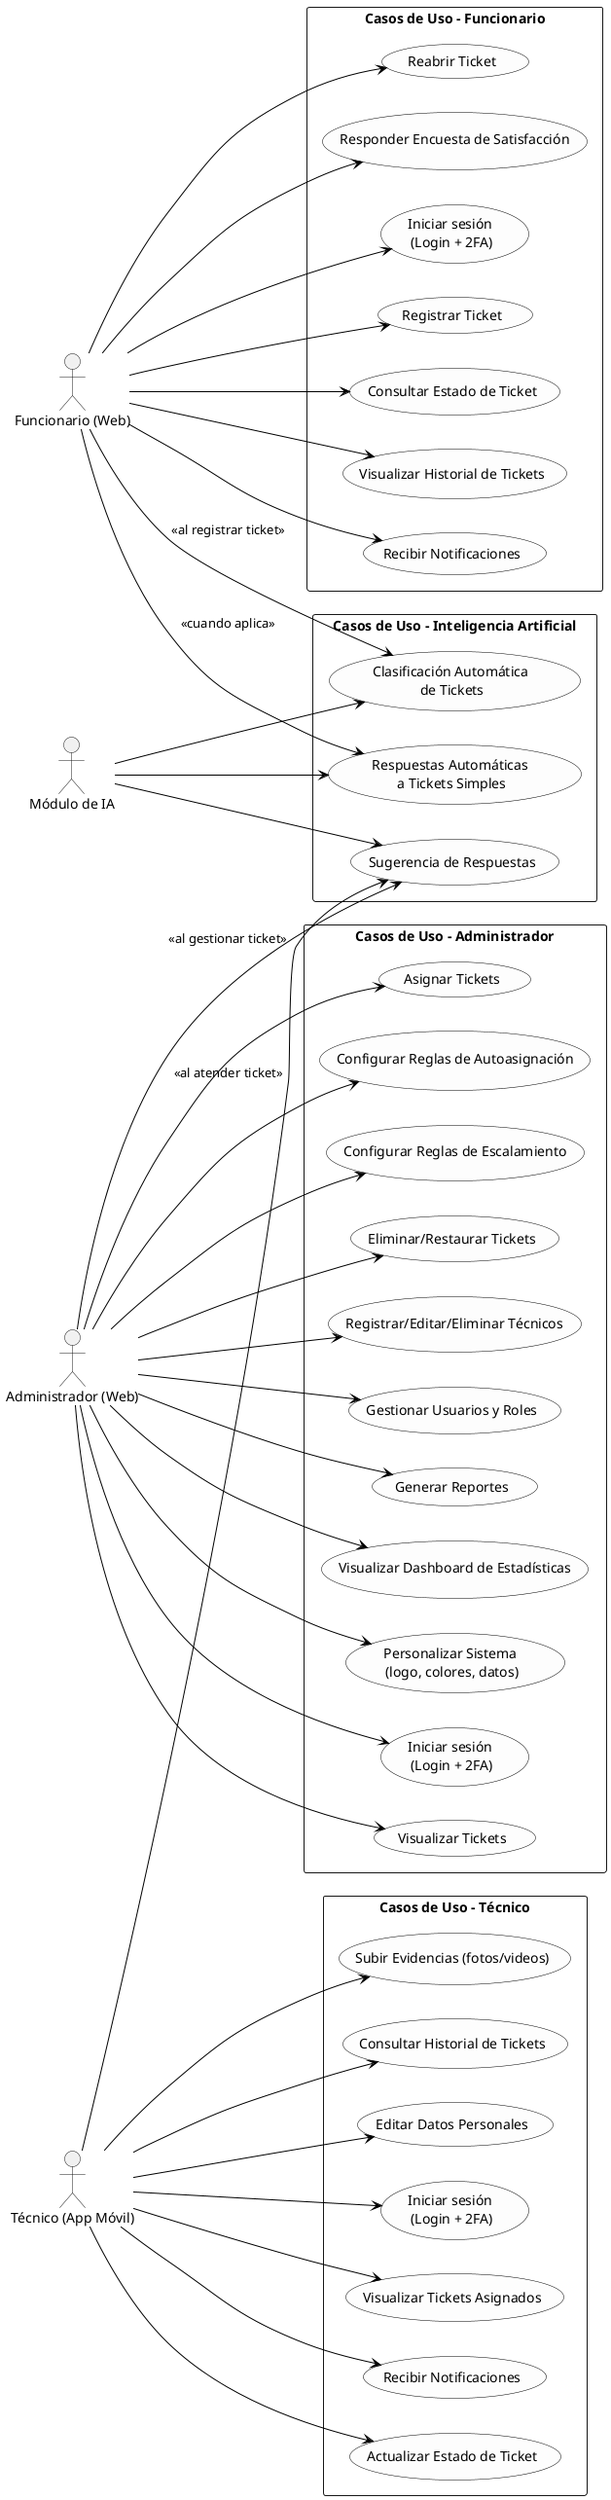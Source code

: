 @startuml
left to right direction
skinparam packageStyle rectangle
skinparam usecase {
  BackgroundColor #FDFDFD
  BorderColor Black
  ArrowColor Black
}

' Actores principales
actor "Funcionario (Web)" as Funcionario
actor "Administrador (Web)" as Admin
actor "Técnico (App Móvil)" as Tecnico
actor "Módulo de IA" as IA

' ==========================
' Casos de Uso - Funcionario
' ==========================
rectangle "Casos de Uso - Funcionario" {
  usecase F1 as "Iniciar sesión \n(Login + 2FA)"
  usecase F2 as "Registrar Ticket"
  usecase F3 as "Consultar Estado de Ticket"
  usecase F4 as "Visualizar Historial de Tickets"
  usecase F5 as "Recibir Notificaciones"
  usecase F6 as "Reabrir Ticket"
  usecase F7 as "Responder Encuesta de Satisfacción"
}

' ==========================
' Casos de Uso - Administrador
' ==========================
rectangle "Casos de Uso - Administrador" {
  usecase A1 as "Iniciar sesión \n(Login + 2FA)"
  usecase A2 as "Visualizar Tickets"
  usecase A3 as "Asignar Tickets"
  usecase A4 as "Configurar Reglas de Autoasignación"
  usecase A5 as "Configurar Reglas de Escalamiento"
  usecase A6 as "Eliminar/Restaurar Tickets"
  usecase A7 as "Registrar/Editar/Eliminar Técnicos"
  usecase A8 as "Gestionar Usuarios y Roles"
  usecase A9 as "Generar Reportes"
  usecase A10 as "Visualizar Dashboard de Estadísticas"
  usecase A11 as "Personalizar Sistema \n(logo, colores, datos)"
}

' ==========================
' Casos de Uso - Técnico
' ==========================
rectangle "Casos de Uso - Técnico" {
  usecase T1 as "Iniciar sesión \n(Login + 2FA)"
  usecase T2 as "Visualizar Tickets Asignados"
  usecase T3 as "Recibir Notificaciones"
  usecase T4 as "Actualizar Estado de Ticket"
  usecase T5 as "Subir Evidencias (fotos/videos)"
  usecase T6 as "Consultar Historial de Tickets"
  usecase T7 as "Editar Datos Personales"
}

' ==========================
' Casos de Uso - Inteligencia Artificial
' ==========================
rectangle "Casos de Uso - Inteligencia Artificial" {
  usecase I1 as "Clasificación Automática \nde Tickets"
  usecase I2 as "Sugerencia de Respuestas"
  usecase I3 as "Respuestas Automáticas \na Tickets Simples"
}

' ==========================
' Relaciones
' ==========================
Funcionario --> F1
Funcionario --> F2
Funcionario --> F3
Funcionario --> F4
Funcionario --> F5
Funcionario --> F6
Funcionario --> F7

Admin --> A1
Admin --> A2
Admin --> A3
Admin --> A4
Admin --> A5
Admin --> A6
Admin --> A7
Admin --> A8
Admin --> A9
Admin --> A10
Admin --> A11

Tecnico --> T1
Tecnico --> T2
Tecnico --> T3
Tecnico --> T4
Tecnico --> T5
Tecnico --> T6
Tecnico --> T7

IA --> I1
IA --> I2
IA --> I3

' Interacciones IA con otros actores
Funcionario --> I1 : <<al registrar ticket>>
Funcionario --> I3 : <<cuando aplica>>
Admin --> I2 : <<al gestionar ticket>>
Tecnico --> I2 : <<al atender ticket>>
@enduml
